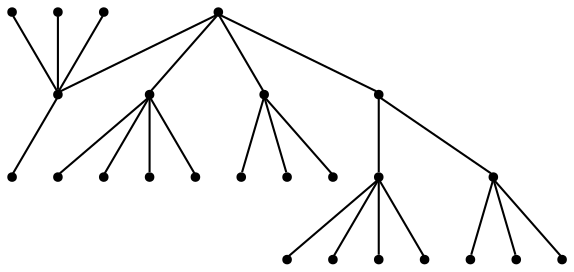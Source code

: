 graph {
  node [shape=point,comment="{\"directed\":false,\"doi\":\"10.1007/978-3-540-70904-6_14\",\"figure\":\"1 (1)\"}"]

  v0 [pos="758.998464752907,670.5357640584311"]
  v1 [pos="793.7684593023256,577.4743169148766"]
  v2 [pos="768.4054142441861,577.4743169148766"]
  v3 [pos="743.0392214752908,577.4743169148766"]
  v4 [pos="717.1865484193314,577.4743169148766"]
  v5 [pos="634.4252997819767,671.8534876505537"]
  v6 [pos="673.2877475472383,577.4743169148766"]
  v7 [pos="647.9236532521802,577.4743169148766"]
  v8 [pos="622.5585097202035,577.4743169148766"]
  v9 [pos="596.705788971657,577.4743169148766"]
  v10 [pos="583.6554278706395,770.0743128458662"]
  v11 [pos="532.8876703306686,671.8534876505537"]
  v12 [pos="406.9965207122093,670.5357640584313"]
  v13 [pos="559.1487986010175,577.4743169148766"]
  v14 [pos="533.7826217296512,577.4743169148766"]
  v15 [pos="508.4195766715116,577.4743169148766"]
  v16 [pos="459.04061137354654,573.4368413289391"]
  v17 [pos="495.7370208030523,482.3742955525719"]
  v18 [pos="470.3718613735465,482.3742955525719"]
  v19 [pos="445.00776707848837,482.3742955525719"]
  v20 [pos="419.1540129905523,482.3742955525719"]
  v21 [pos="357.58318495639537,573.4368413289391"]
  v22 [pos="381.59597338299415,482.3742955525719"]
  v23 [pos="356.23292832485464,482.3742955525719"]
  v24 [pos="330.8688340297965,482.3742955525719"]

  v0 -- v1 [id="-1",pos="758.998464752907,670.5357640584311 793.7684593023256,577.4743169148766 793.7684593023256,577.4743169148766 793.7684593023256,577.4743169148766"]
  v21 -- v24 [id="-2",pos="357.58318495639537,573.4368413289391 330.8688340297965,482.3742955525719 330.8688340297965,482.3742955525719 330.8688340297965,482.3742955525719"]
  v21 -- v23 [id="-3",pos="357.58318495639537,573.4368413289391 356.23292832485464,482.3742955525719 356.23292832485464,482.3742955525719 356.23292832485464,482.3742955525719"]
  v21 -- v22 [id="-4",pos="357.58318495639537,573.4368413289391 381.59597338299415,482.3742955525719 381.59597338299415,482.3742955525719 381.59597338299415,482.3742955525719"]
  v12 -- v21 [id="-5",pos="406.9965207122093,670.5357640584313 357.58318495639537,573.4368413289391 357.58318495639537,573.4368413289391 357.58318495639537,573.4368413289391"]
  v12 -- v16 [id="-6",pos="406.9965207122093,670.5357640584313 459.04061137354654,573.4368413289391 459.04061137354654,573.4368413289391 459.04061137354654,573.4368413289391"]
  v16 -- v20 [id="-7",pos="459.04061137354654,573.4368413289391 419.1540129905523,482.3742955525719 419.1540129905523,482.3742955525719 419.1540129905523,482.3742955525719"]
  v16 -- v19 [id="-8",pos="459.04061137354654,573.4368413289391 445.00776707848837,482.3742955525719 445.00776707848837,482.3742955525719 445.00776707848837,482.3742955525719"]
  v16 -- v18 [id="-9",pos="459.04061137354654,573.4368413289391 470.3718613735465,482.3742955525719 470.3718613735465,482.3742955525719 470.3718613735465,482.3742955525719"]
  v16 -- v17 [id="-10",pos="459.04061137354654,573.4368413289391 495.7370208030523,482.3742955525719 495.7370208030523,482.3742955525719 495.7370208030523,482.3742955525719"]
  v11 -- v15 [id="-11",pos="532.8876703306686,671.8534876505537 508.4195766715116,577.4743169148766 508.4195766715116,577.4743169148766 508.4195766715116,577.4743169148766"]
  v11 -- v14 [id="-12",pos="532.8876703306686,671.8534876505537 533.7826217296512,577.4743169148766 533.7826217296512,577.4743169148766 533.7826217296512,577.4743169148766"]
  v11 -- v13 [id="-13",pos="532.8876703306686,671.8534876505537 559.1487986010175,577.4743169148766 559.1487986010175,577.4743169148766 559.1487986010175,577.4743169148766"]
  v10 -- v12 [id="-14",pos="583.6554278706395,770.0743128458662 406.9965207122093,670.5357640584313 406.9965207122093,670.5357640584313 406.9965207122093,670.5357640584313"]
  v10 -- v11 [id="-15",pos="583.6554278706395,770.0743128458662 532.8876703306686,671.8534876505537 532.8876703306686,671.8534876505537 532.8876703306686,671.8534876505537"]
  v10 -- v5 [id="-16",pos="583.6554278706395,770.0743128458662 634.4252997819767,671.8534876505537 634.4252997819767,671.8534876505537 634.4252997819767,671.8534876505537"]
  v10 -- v0 [id="-17",pos="583.6554278706395,770.0743128458662 758.998464752907,670.5357640584311 758.998464752907,670.5357640584311 758.998464752907,670.5357640584311"]
  v5 -- v9 [id="-18",pos="634.4252997819767,671.8534876505537 596.705788971657,577.4743169148766 596.705788971657,577.4743169148766 596.705788971657,577.4743169148766"]
  v5 -- v8 [id="-19",pos="634.4252997819767,671.8534876505537 622.5585097202035,577.4743169148766 622.5585097202035,577.4743169148766 622.5585097202035,577.4743169148766"]
  v5 -- v7 [id="-20",pos="634.4252997819767,671.8534876505537 647.9236532521802,577.4743169148766 647.9236532521802,577.4743169148766 647.9236532521802,577.4743169148766"]
  v5 -- v6 [id="-21",pos="634.4252997819767,671.8534876505537 673.2877475472383,577.4743169148766 673.2877475472383,577.4743169148766 673.2877475472383,577.4743169148766"]
  v4 -- v0 [id="-22",pos="717.1865484193314,577.4743169148766 758.998464752907,670.5357640584311 758.998464752907,670.5357640584311 758.998464752907,670.5357640584311"]
  v3 -- v0 [id="-23",pos="743.0392214752908,577.4743169148766 758.998464752907,670.5357640584311 758.998464752907,670.5357640584311 758.998464752907,670.5357640584311"]
  v2 -- v0 [id="-24",pos="768.4054142441861,577.4743169148766 758.998464752907,670.5357640584311 758.998464752907,670.5357640584311 758.998464752907,670.5357640584311"]
}